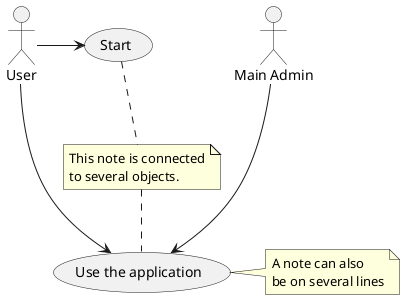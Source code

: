 @startuml
:Main Admin: as Admin
(Use the application) as (Use)

User -> (Start)
User --> (Use)

Admin ---> (Use)

note right of (Use)
A note can also
be on several lines
end note

note "This note is connected\nto several objects." as N2
(Start) .. N2
N2 .. (Use)
@enduml